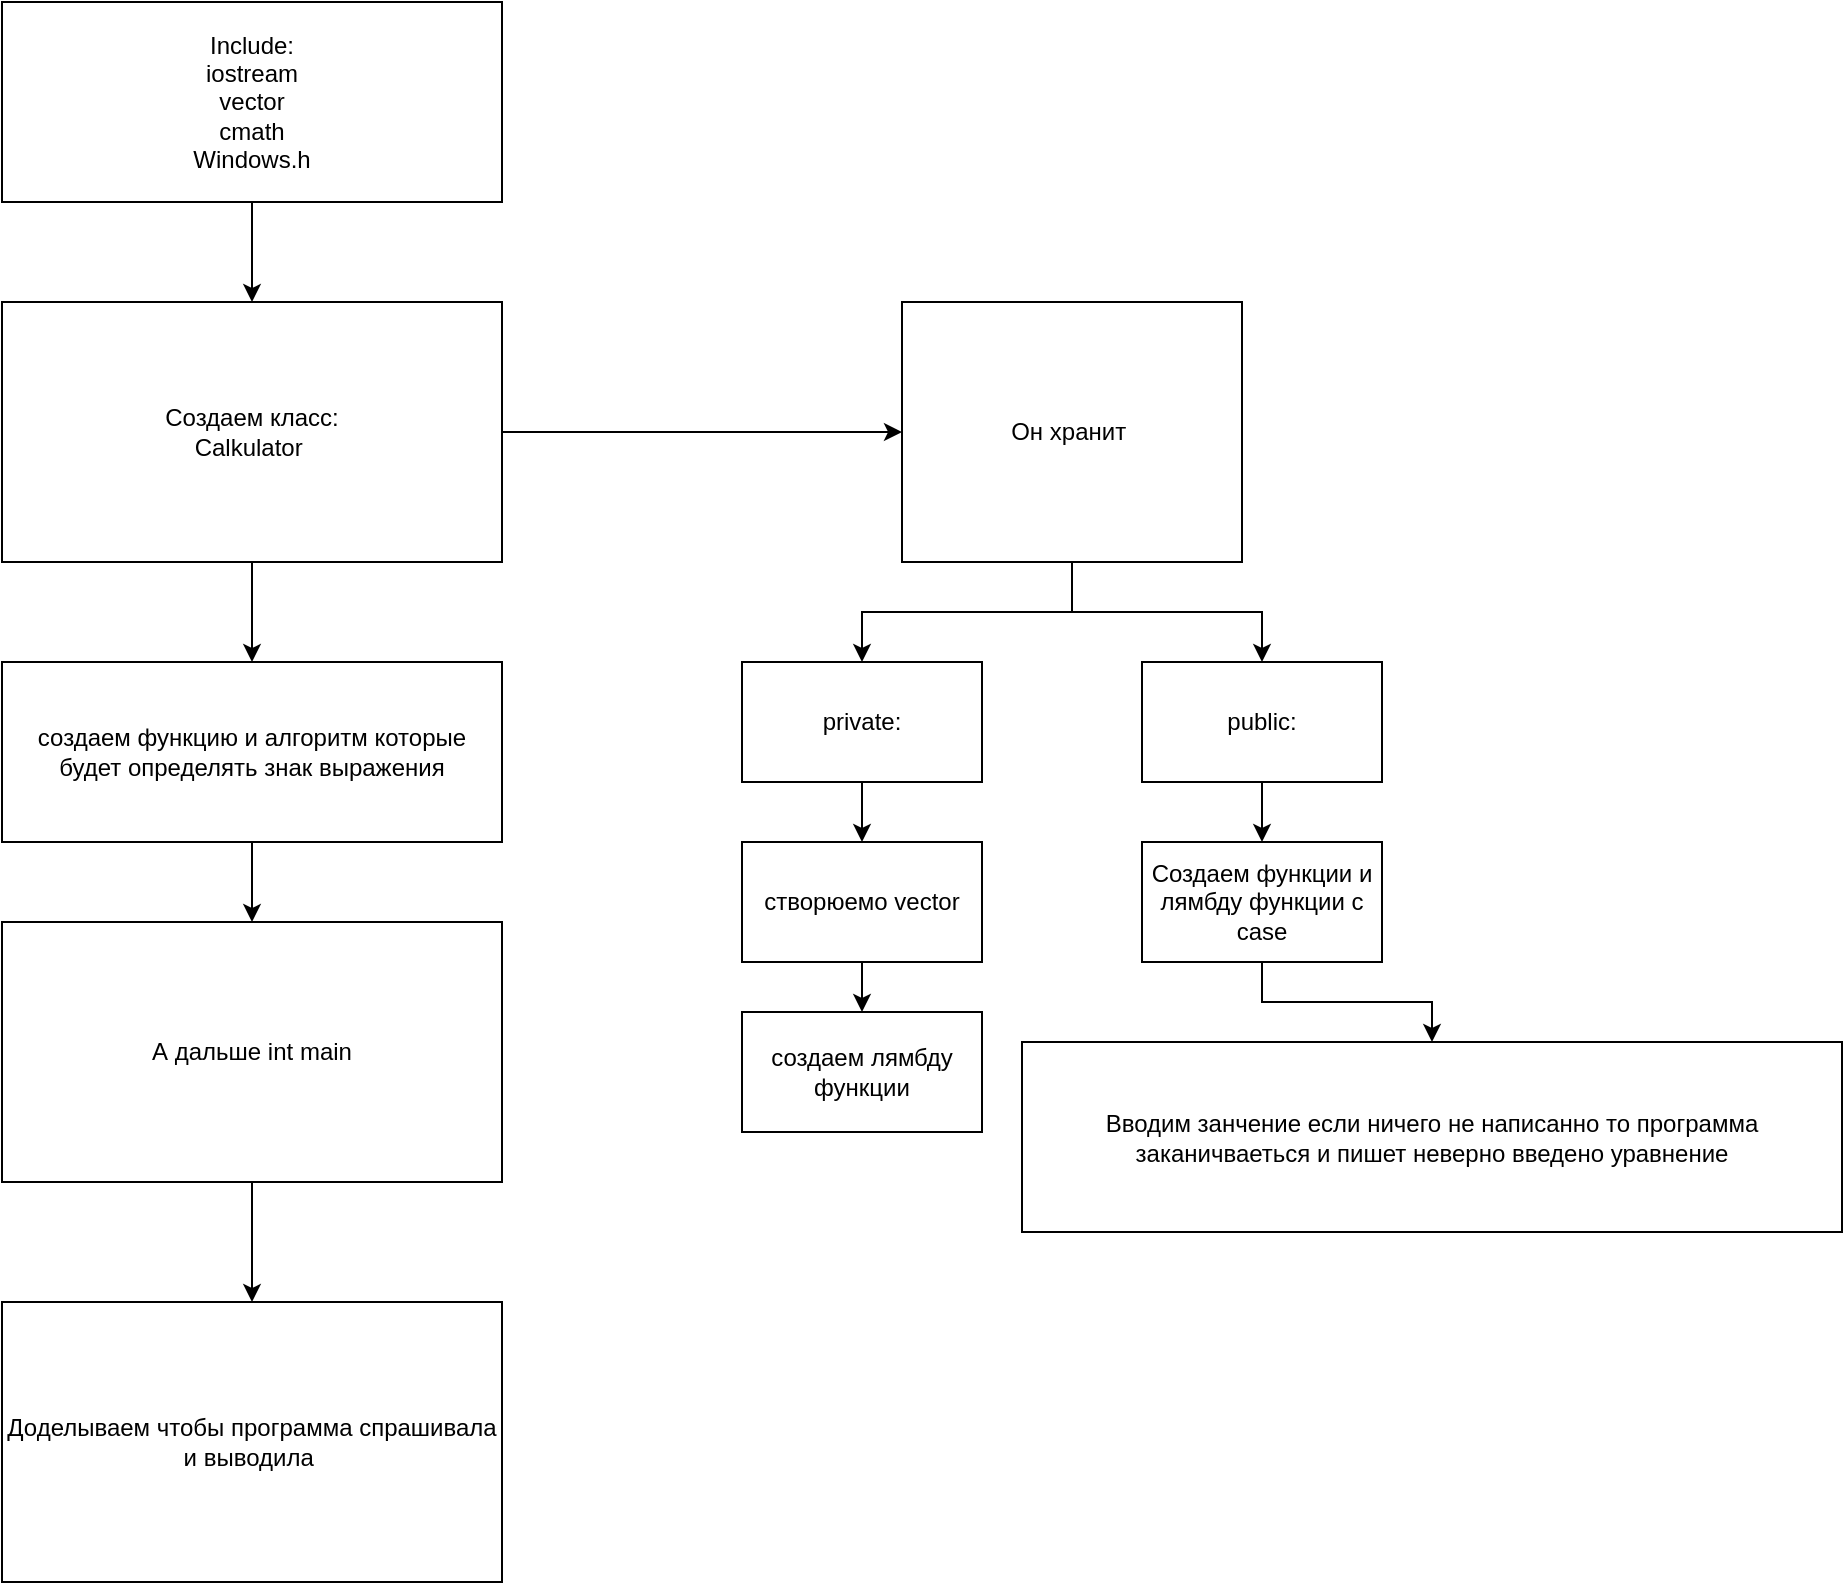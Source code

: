 <mxfile version="22.1.18" type="github">
  <diagram name="Страница — 1" id="u5UqKhQ3-igOrwf2P83G">
    <mxGraphModel dx="1393" dy="766" grid="1" gridSize="10" guides="1" tooltips="1" connect="1" arrows="1" fold="1" page="1" pageScale="1" pageWidth="827" pageHeight="1169" math="0" shadow="0">
      <root>
        <mxCell id="0" />
        <mxCell id="1" parent="0" />
        <mxCell id="s-sNvK8LplqXFnC56c5L-2" style="edgeStyle=orthogonalEdgeStyle;rounded=0;orthogonalLoop=1;jettySize=auto;html=1;" parent="1" source="s-sNvK8LplqXFnC56c5L-1" target="s-sNvK8LplqXFnC56c5L-3" edge="1">
          <mxGeometry relative="1" as="geometry">
            <mxPoint x="475" y="260" as="targetPoint" />
          </mxGeometry>
        </mxCell>
        <mxCell id="s-sNvK8LplqXFnC56c5L-1" value="Include: &lt;br&gt;iostream&lt;br&gt;vector&lt;br&gt;cmath&lt;br&gt;Windows.h" style="rounded=0;whiteSpace=wrap;html=1;" parent="1" vertex="1">
          <mxGeometry x="180" y="80" width="250" height="100" as="geometry" />
        </mxCell>
        <mxCell id="s-sNvK8LplqXFnC56c5L-5" style="edgeStyle=orthogonalEdgeStyle;rounded=0;orthogonalLoop=1;jettySize=auto;html=1;" parent="1" source="s-sNvK8LplqXFnC56c5L-3" target="s-sNvK8LplqXFnC56c5L-6" edge="1">
          <mxGeometry relative="1" as="geometry">
            <mxPoint x="690" y="295" as="targetPoint" />
          </mxGeometry>
        </mxCell>
        <mxCell id="s-sNvK8LplqXFnC56c5L-20" style="edgeStyle=orthogonalEdgeStyle;rounded=0;orthogonalLoop=1;jettySize=auto;html=1;" parent="1" source="s-sNvK8LplqXFnC56c5L-3" target="s-sNvK8LplqXFnC56c5L-21" edge="1">
          <mxGeometry relative="1" as="geometry">
            <mxPoint x="305" y="440" as="targetPoint" />
          </mxGeometry>
        </mxCell>
        <mxCell id="s-sNvK8LplqXFnC56c5L-3" value="Создаем класс:&lt;br&gt;Сalkulator&amp;nbsp;" style="rounded=0;whiteSpace=wrap;html=1;" parent="1" vertex="1">
          <mxGeometry x="180" y="230" width="250" height="130" as="geometry" />
        </mxCell>
        <mxCell id="s-sNvK8LplqXFnC56c5L-7" style="edgeStyle=orthogonalEdgeStyle;rounded=0;orthogonalLoop=1;jettySize=auto;html=1;" parent="1" source="s-sNvK8LplqXFnC56c5L-6" target="s-sNvK8LplqXFnC56c5L-8" edge="1">
          <mxGeometry relative="1" as="geometry">
            <mxPoint x="715" y="430" as="targetPoint" />
          </mxGeometry>
        </mxCell>
        <mxCell id="s-sNvK8LplqXFnC56c5L-9" style="edgeStyle=orthogonalEdgeStyle;rounded=0;orthogonalLoop=1;jettySize=auto;html=1;" parent="1" source="s-sNvK8LplqXFnC56c5L-6" target="s-sNvK8LplqXFnC56c5L-10" edge="1">
          <mxGeometry relative="1" as="geometry">
            <mxPoint x="800" y="430" as="targetPoint" />
          </mxGeometry>
        </mxCell>
        <mxCell id="s-sNvK8LplqXFnC56c5L-6" value="Он хранит&amp;nbsp;" style="rounded=0;whiteSpace=wrap;html=1;" parent="1" vertex="1">
          <mxGeometry x="630" y="230" width="170" height="130" as="geometry" />
        </mxCell>
        <mxCell id="s-sNvK8LplqXFnC56c5L-11" style="edgeStyle=orthogonalEdgeStyle;rounded=0;orthogonalLoop=1;jettySize=auto;html=1;" parent="1" source="s-sNvK8LplqXFnC56c5L-8" target="s-sNvK8LplqXFnC56c5L-12" edge="1">
          <mxGeometry relative="1" as="geometry">
            <mxPoint x="610" y="530" as="targetPoint" />
          </mxGeometry>
        </mxCell>
        <mxCell id="s-sNvK8LplqXFnC56c5L-8" value="private:" style="rounded=0;whiteSpace=wrap;html=1;" parent="1" vertex="1">
          <mxGeometry x="550" y="410" width="120" height="60" as="geometry" />
        </mxCell>
        <mxCell id="s-sNvK8LplqXFnC56c5L-16" style="edgeStyle=orthogonalEdgeStyle;rounded=0;orthogonalLoop=1;jettySize=auto;html=1;" parent="1" source="s-sNvK8LplqXFnC56c5L-10" target="s-sNvK8LplqXFnC56c5L-17" edge="1">
          <mxGeometry relative="1" as="geometry">
            <mxPoint x="810" y="510" as="targetPoint" />
          </mxGeometry>
        </mxCell>
        <mxCell id="s-sNvK8LplqXFnC56c5L-10" value="public:" style="rounded=0;whiteSpace=wrap;html=1;" parent="1" vertex="1">
          <mxGeometry x="750" y="410" width="120" height="60" as="geometry" />
        </mxCell>
        <mxCell id="s-sNvK8LplqXFnC56c5L-13" style="edgeStyle=orthogonalEdgeStyle;rounded=0;orthogonalLoop=1;jettySize=auto;html=1;" parent="1" source="s-sNvK8LplqXFnC56c5L-12" target="s-sNvK8LplqXFnC56c5L-14" edge="1">
          <mxGeometry relative="1" as="geometry">
            <mxPoint x="610" y="600" as="targetPoint" />
          </mxGeometry>
        </mxCell>
        <mxCell id="s-sNvK8LplqXFnC56c5L-12" value="створюемо vector" style="rounded=0;whiteSpace=wrap;html=1;" parent="1" vertex="1">
          <mxGeometry x="550" y="500" width="120" height="60" as="geometry" />
        </mxCell>
        <mxCell id="s-sNvK8LplqXFnC56c5L-14" value="создаем лямбду функции" style="rounded=0;whiteSpace=wrap;html=1;" parent="1" vertex="1">
          <mxGeometry x="550" y="585" width="120" height="60" as="geometry" />
        </mxCell>
        <mxCell id="s-sNvK8LplqXFnC56c5L-18" style="edgeStyle=orthogonalEdgeStyle;rounded=0;orthogonalLoop=1;jettySize=auto;html=1;" parent="1" source="s-sNvK8LplqXFnC56c5L-17" target="s-sNvK8LplqXFnC56c5L-19" edge="1">
          <mxGeometry relative="1" as="geometry">
            <mxPoint x="810" y="590" as="targetPoint" />
          </mxGeometry>
        </mxCell>
        <mxCell id="s-sNvK8LplqXFnC56c5L-17" value="Создаем функции и лямбду функции с case" style="rounded=0;whiteSpace=wrap;html=1;" parent="1" vertex="1">
          <mxGeometry x="750" y="500" width="120" height="60" as="geometry" />
        </mxCell>
        <mxCell id="s-sNvK8LplqXFnC56c5L-19" value="Вводим занчение если ничего не написанно то программа заканичваеться и пишет неверно введено уравнение" style="rounded=0;whiteSpace=wrap;html=1;" parent="1" vertex="1">
          <mxGeometry x="690" y="600" width="410" height="95" as="geometry" />
        </mxCell>
        <mxCell id="s-sNvK8LplqXFnC56c5L-22" style="edgeStyle=orthogonalEdgeStyle;rounded=0;orthogonalLoop=1;jettySize=auto;html=1;" parent="1" source="s-sNvK8LplqXFnC56c5L-21" target="s-sNvK8LplqXFnC56c5L-23" edge="1">
          <mxGeometry relative="1" as="geometry">
            <mxPoint x="305" y="570" as="targetPoint" />
          </mxGeometry>
        </mxCell>
        <mxCell id="s-sNvK8LplqXFnC56c5L-21" value="создаем функцию и алгоритм которые будет определять знак выражения" style="rounded=0;whiteSpace=wrap;html=1;" parent="1" vertex="1">
          <mxGeometry x="180" y="410" width="250" height="90" as="geometry" />
        </mxCell>
        <mxCell id="s-sNvK8LplqXFnC56c5L-24" style="edgeStyle=orthogonalEdgeStyle;rounded=0;orthogonalLoop=1;jettySize=auto;html=1;" parent="1" source="s-sNvK8LplqXFnC56c5L-23" target="s-sNvK8LplqXFnC56c5L-25" edge="1">
          <mxGeometry relative="1" as="geometry">
            <mxPoint x="305" y="730" as="targetPoint" />
          </mxGeometry>
        </mxCell>
        <mxCell id="s-sNvK8LplqXFnC56c5L-23" value="А дальше int main" style="rounded=0;whiteSpace=wrap;html=1;" parent="1" vertex="1">
          <mxGeometry x="180" y="540" width="250" height="130" as="geometry" />
        </mxCell>
        <mxCell id="s-sNvK8LplqXFnC56c5L-25" value="Доделываем чтобы программа спрашивала и выводила&amp;nbsp;" style="rounded=0;whiteSpace=wrap;html=1;" parent="1" vertex="1">
          <mxGeometry x="180" y="730" width="250" height="140" as="geometry" />
        </mxCell>
      </root>
    </mxGraphModel>
  </diagram>
</mxfile>
